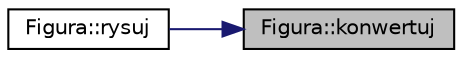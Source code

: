 digraph "Figura::konwertuj"
{
 // LATEX_PDF_SIZE
  edge [fontname="Helvetica",fontsize="10",labelfontname="Helvetica",labelfontsize="10"];
  node [fontname="Helvetica",fontsize="10",shape=record];
  rankdir="RL";
  Node1 [label="Figura::konwertuj",height=0.2,width=0.4,color="black", fillcolor="grey75", style="filled", fontcolor="black",tooltip="Konwersja wierchołka na odpowiednie parametry do rysowania w Gnuplot'cie."];
  Node1 -> Node2 [dir="back",color="midnightblue",fontsize="10",style="solid",fontname="Helvetica"];
  Node2 [label="Figura::rysuj",height=0.2,width=0.4,color="black", fillcolor="white", style="filled",URL="$class_figura.html#ad518143f75f12490f5fc5844e1abc4d6",tooltip="Funkcja składowa odpowiedzialna za rysowanie bryły w gnuplot'cie."];
}
